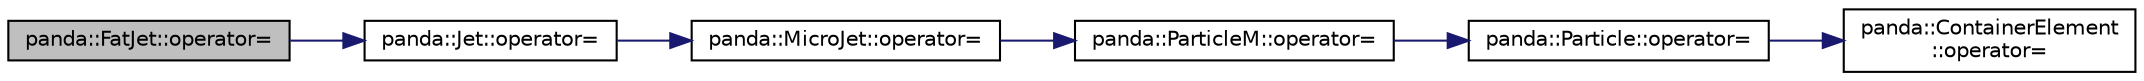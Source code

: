 digraph "panda::FatJet::operator="
{
 // INTERACTIVE_SVG=YES
  edge [fontname="Helvetica",fontsize="10",labelfontname="Helvetica",labelfontsize="10"];
  node [fontname="Helvetica",fontsize="10",shape=record];
  rankdir="LR";
  Node1 [label="panda::FatJet::operator=",height=0.2,width=0.4,color="black", fillcolor="grey75", style="filled" fontcolor="black"];
  Node1 -> Node2 [color="midnightblue",fontsize="10",style="solid"];
  Node2 [label="panda::Jet::operator=",height=0.2,width=0.4,color="black", fillcolor="white", style="filled",URL="$classpanda_1_1Jet.html#a06509e069beffe7d5fa12a5450254e6a"];
  Node2 -> Node3 [color="midnightblue",fontsize="10",style="solid"];
  Node3 [label="panda::MicroJet::operator=",height=0.2,width=0.4,color="black", fillcolor="white", style="filled",URL="$classpanda_1_1MicroJet.html#a9375dd6d13362ae323e9915b529458e8"];
  Node3 -> Node4 [color="midnightblue",fontsize="10",style="solid"];
  Node4 [label="panda::ParticleM::operator=",height=0.2,width=0.4,color="black", fillcolor="white", style="filled",URL="$classpanda_1_1ParticleM.html#a37f7be4e1150b6080b47b005af730af5"];
  Node4 -> Node5 [color="midnightblue",fontsize="10",style="solid"];
  Node5 [label="panda::Particle::operator=",height=0.2,width=0.4,color="black", fillcolor="white", style="filled",URL="$classpanda_1_1Particle.html#a8c4fabfceb39b746b0e68a7389e662c4"];
  Node5 -> Node6 [color="midnightblue",fontsize="10",style="solid"];
  Node6 [label="panda::ContainerElement\l::operator=",height=0.2,width=0.4,color="black", fillcolor="white", style="filled",URL="$classpanda_1_1ContainerElement.html#ae8ba59e4cb5d7c1d491fc87c9360f039"];
}
